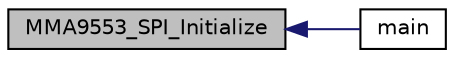 digraph "MMA9553_SPI_Initialize"
{
  edge [fontname="Helvetica",fontsize="10",labelfontname="Helvetica",labelfontsize="10"];
  node [fontname="Helvetica",fontsize="10",shape=record];
  rankdir="LR";
  Node87 [label="MMA9553_SPI_Initialize",height=0.2,width=0.4,color="black", fillcolor="grey75", style="filled", fontcolor="black"];
  Node87 -> Node88 [dir="back",color="midnightblue",fontsize="10",style="solid",fontname="Helvetica"];
  Node88 [label="main",height=0.2,width=0.4,color="black", fillcolor="white", style="filled",URL="$mma9553__pedometer__spi_8c.html#a840291bc02cba5474a4cb46a9b9566fe",tooltip="Main function. "];
}
